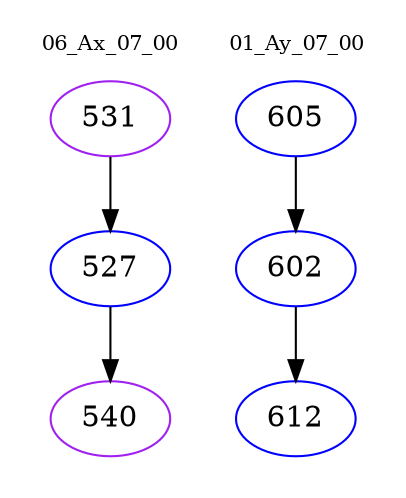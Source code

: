 digraph{
subgraph cluster_0 {
color = white
label = "06_Ax_07_00";
fontsize=10;
T0_531 [label="531", color="purple"]
T0_531 -> T0_527 [color="black"]
T0_527 [label="527", color="blue"]
T0_527 -> T0_540 [color="black"]
T0_540 [label="540", color="purple"]
}
subgraph cluster_1 {
color = white
label = "01_Ay_07_00";
fontsize=10;
T1_605 [label="605", color="blue"]
T1_605 -> T1_602 [color="black"]
T1_602 [label="602", color="blue"]
T1_602 -> T1_612 [color="black"]
T1_612 [label="612", color="blue"]
}
}
